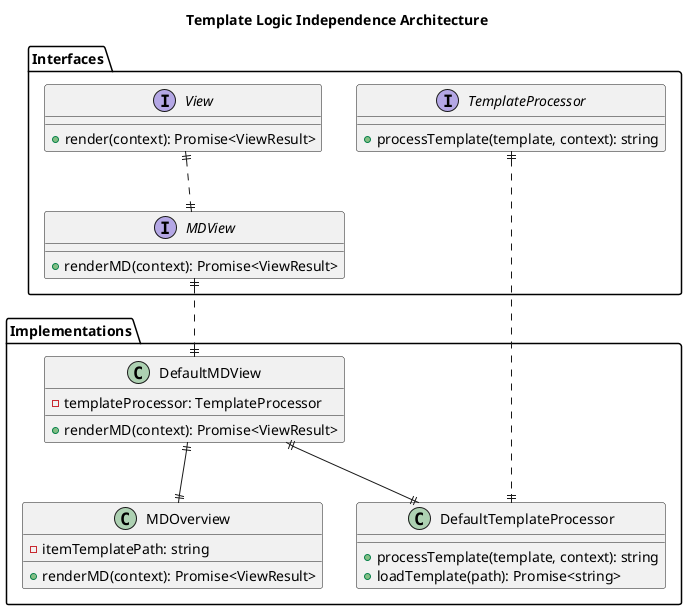 @startuml
title Template Logic Independence Architecture

package "Interfaces" {
  interface View {
    +render(context): Promise<ViewResult>
  }
  
  interface MDView {
    +renderMD(context): Promise<ViewResult>
  }
  
  interface TemplateProcessor {
    +processTemplate(template, context): string
  }
}

package "Implementations" {
  class DefaultTemplateProcessor {
    +processTemplate(template, context): string
    +loadTemplate(path): Promise<string>
  }
  
  class DefaultMDView {
    -templateProcessor: TemplateProcessor
    +renderMD(context): Promise<ViewResult>
  }
  
  class MDOverview {
    -itemTemplatePath: string
    +renderMD(context): Promise<ViewResult>
  }
}

TemplateProcessor ||..|| DefaultTemplateProcessor
View ||..|| MDView
MDView ||..|| DefaultMDView
DefaultMDView ||--|| MDOverview
DefaultMDView ||--|| DefaultTemplateProcessor

@enduml

